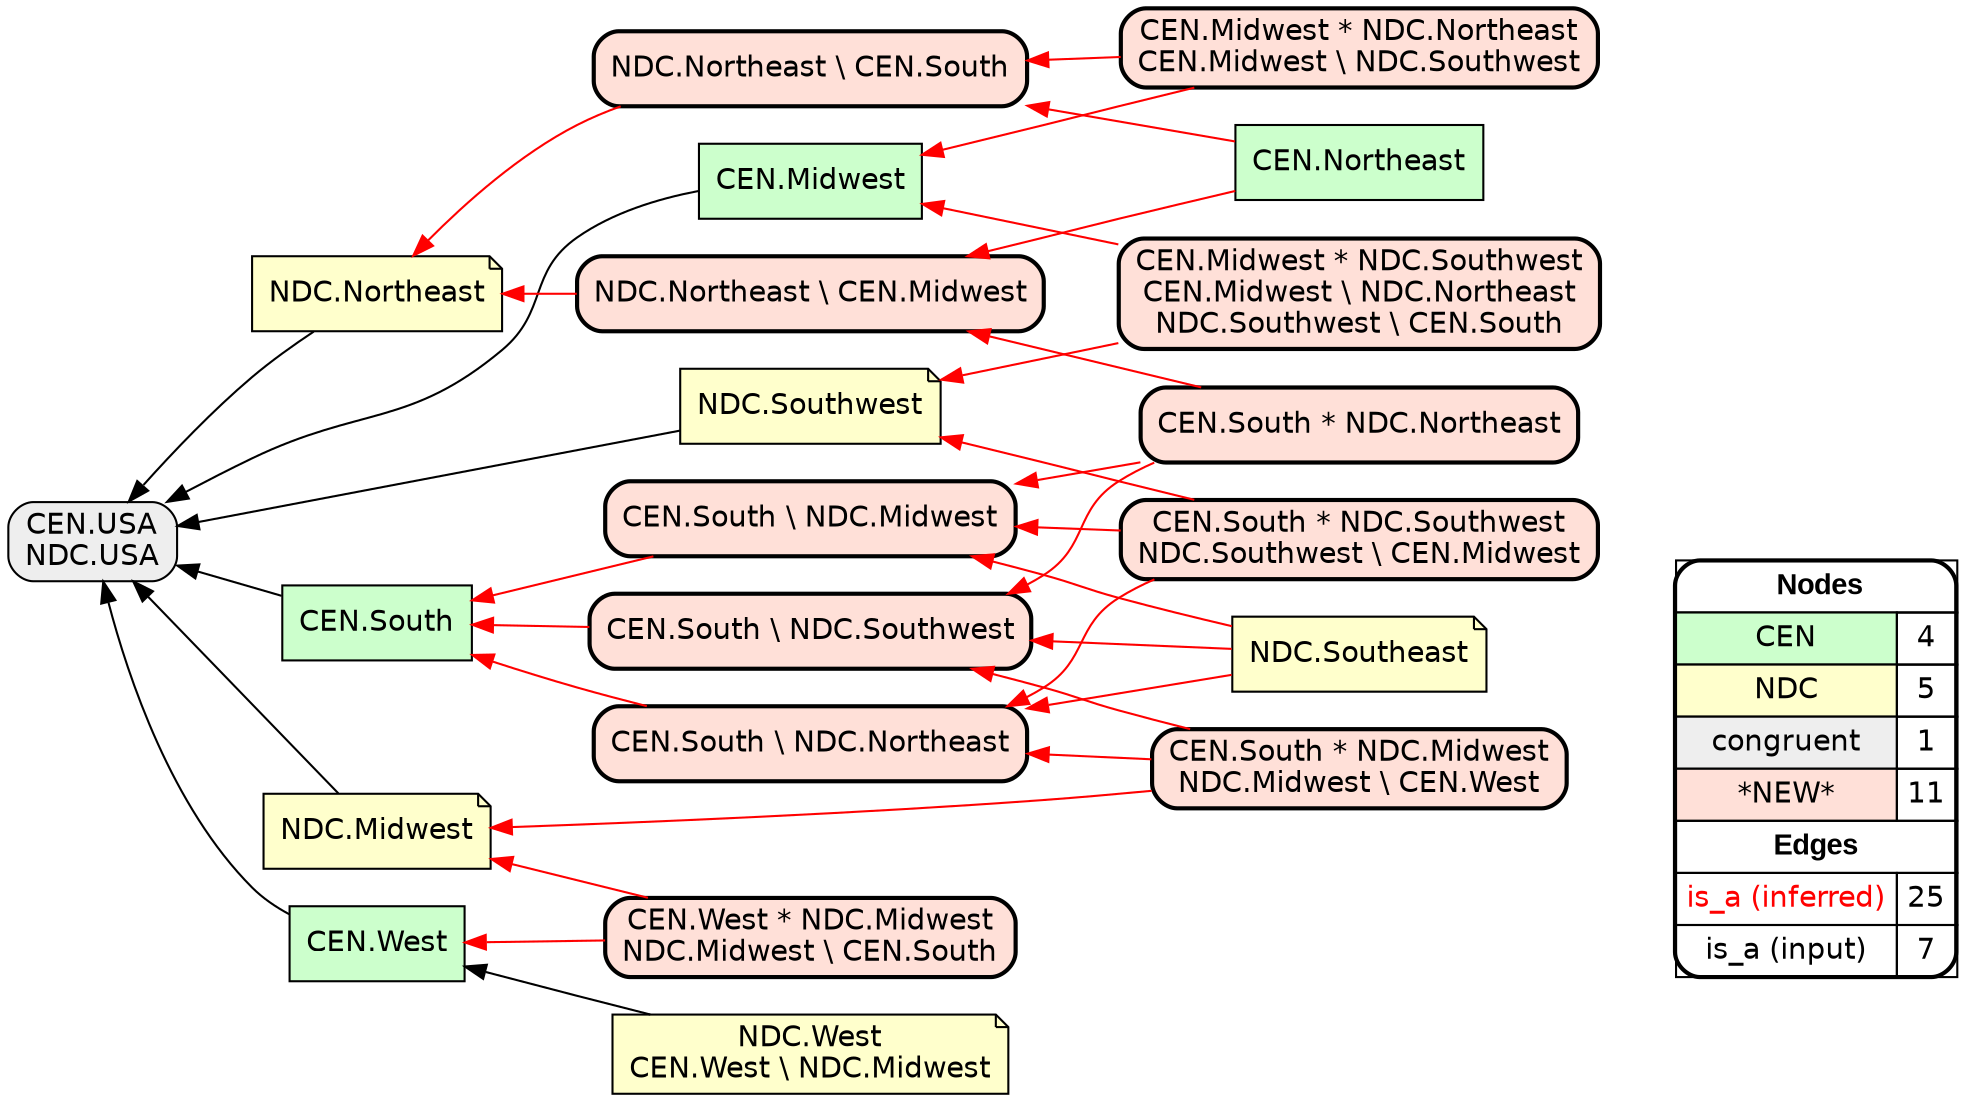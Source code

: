 digraph{
rankdir=RL
node[shape=box style=filled fillcolor="#CCFFCC" fontname="helvetica"] 
"CEN.West"
"CEN.Northeast"
"CEN.Midwest"
"CEN.South"
node[shape=note style=filled fillcolor="#FFFFCC" fontname="helvetica"] 
"NDC.West\nCEN.West \\ NDC.Midwest"
"NDC.Midwest"
"NDC.Southwest"
"NDC.Southeast"
"NDC.Northeast"
node[shape=box style="filled,rounded" fillcolor="#EEEEEE" fontname="helvetica"] 
"CEN.USA\nNDC.USA"
node[shape=box style="filled,rounded,bold" fillcolor="#FFE0D8" fontname="helvetica"] 
"CEN.South * NDC.Southwest\nNDC.Southwest \\ CEN.Midwest"
"CEN.South \\ NDC.Southwest"
"CEN.South * NDC.Northeast"
"CEN.Midwest * NDC.Northeast\nCEN.Midwest \\ NDC.Southwest"
"CEN.West * NDC.Midwest\nNDC.Midwest \\ CEN.South"
"CEN.South \\ NDC.Northeast"
"CEN.South * NDC.Midwest\nNDC.Midwest \\ CEN.West"
"CEN.South \\ NDC.Midwest"
"NDC.Northeast \\ CEN.South"
"NDC.Northeast \\ CEN.Midwest"
"CEN.Midwest * NDC.Southwest\nCEN.Midwest \\ NDC.Northeast\nNDC.Southwest \\ CEN.South"
edge[arrowhead=normal style=dotted color="#000000" constraint=true penwidth=1]
edge[arrowhead=normal style=solid color="#FF0000" constraint=true penwidth=1]
"CEN.Midwest * NDC.Northeast\nCEN.Midwest \\ NDC.Southwest" -> "CEN.Midwest"
"CEN.South * NDC.Midwest\nNDC.Midwest \\ CEN.West" -> "CEN.South \\ NDC.Southwest"
"CEN.South * NDC.Midwest\nNDC.Midwest \\ CEN.West" -> "NDC.Midwest"
"CEN.South \\ NDC.Northeast" -> "CEN.South"
"NDC.Southeast" -> "CEN.South \\ NDC.Midwest"
"NDC.Southeast" -> "CEN.South \\ NDC.Southwest"
"CEN.South * NDC.Southwest\nNDC.Southwest \\ CEN.Midwest" -> "NDC.Southwest"
"CEN.Midwest * NDC.Northeast\nCEN.Midwest \\ NDC.Southwest" -> "NDC.Northeast \\ CEN.South"
"NDC.Northeast \\ CEN.Midwest" -> "NDC.Northeast"
"CEN.Northeast" -> "NDC.Northeast \\ CEN.Midwest"
"CEN.South \\ NDC.Midwest" -> "CEN.South"
"CEN.South * NDC.Midwest\nNDC.Midwest \\ CEN.West" -> "CEN.South \\ NDC.Northeast"
"CEN.South \\ NDC.Southwest" -> "CEN.South"
"CEN.West * NDC.Midwest\nNDC.Midwest \\ CEN.South" -> "NDC.Midwest"
"CEN.West * NDC.Midwest\nNDC.Midwest \\ CEN.South" -> "CEN.West"
"CEN.South * NDC.Southwest\nNDC.Southwest \\ CEN.Midwest" -> "CEN.South \\ NDC.Northeast"
"NDC.Northeast \\ CEN.South" -> "NDC.Northeast"
"CEN.Midwest * NDC.Southwest\nCEN.Midwest \\ NDC.Northeast\nNDC.Southwest \\ CEN.South" -> "CEN.Midwest"
"CEN.Northeast" -> "NDC.Northeast \\ CEN.South"
"CEN.Midwest * NDC.Southwest\nCEN.Midwest \\ NDC.Northeast\nNDC.Southwest \\ CEN.South" -> "NDC.Southwest"
"CEN.South * NDC.Northeast" -> "CEN.South \\ NDC.Midwest"
"CEN.South * NDC.Northeast" -> "NDC.Northeast \\ CEN.Midwest"
"CEN.South * NDC.Northeast" -> "CEN.South \\ NDC.Southwest"
"NDC.Southeast" -> "CEN.South \\ NDC.Northeast"
"CEN.South * NDC.Southwest\nNDC.Southwest \\ CEN.Midwest" -> "CEN.South \\ NDC.Midwest"
edge[arrowhead=normal style=solid color="#000000" constraint=true penwidth=1]
"NDC.West\nCEN.West \\ NDC.Midwest" -> "CEN.West"
"CEN.Midwest" -> "CEN.USA\nNDC.USA"
"NDC.Northeast" -> "CEN.USA\nNDC.USA"
"NDC.Midwest" -> "CEN.USA\nNDC.USA"
"NDC.Southwest" -> "CEN.USA\nNDC.USA"
"CEN.West" -> "CEN.USA\nNDC.USA"
"CEN.South" -> "CEN.USA\nNDC.USA"
node[shape=box] 
{rank=source Legend [fillcolor= white margin=0 label=< 
 <TABLE BORDER="0" CELLBORDER="1" CELLSPACING="0" CELLPADDING="4"> 
<TR> <TD COLSPAN="2"><font face="Arial Black"> Nodes</font></TD> </TR> 
<TR> 
 <TD bgcolor="#CCFFCC" fontname="helvetica">CEN</TD> 
 <TD>4</TD> 
 </TR> 
<TR> 
 <TD bgcolor="#FFFFCC" fontname="helvetica">NDC</TD> 
 <TD>5</TD> 
 </TR> 
<TR> 
 <TD bgcolor="#EEEEEE" fontname="helvetica">congruent</TD> 
 <TD>1</TD> 
 </TR> 
<TR> 
 <TD bgcolor="#FFE0D8" fontname="helvetica">*NEW*</TD> 
 <TD>11</TD> 
 </TR> 
<TR> <TD COLSPAN="2"><font face = "Arial Black"> Edges </font></TD> </TR> 
<TR> 
 <TD><font color ="#FF0000">is_a (inferred)</font></TD><TD>25</TD>
</TR>
<TR> 
 <TD><font color ="#000000">is_a (input)</font></TD><TD>7</TD>
</TR>
</TABLE> 
 >] } 
}